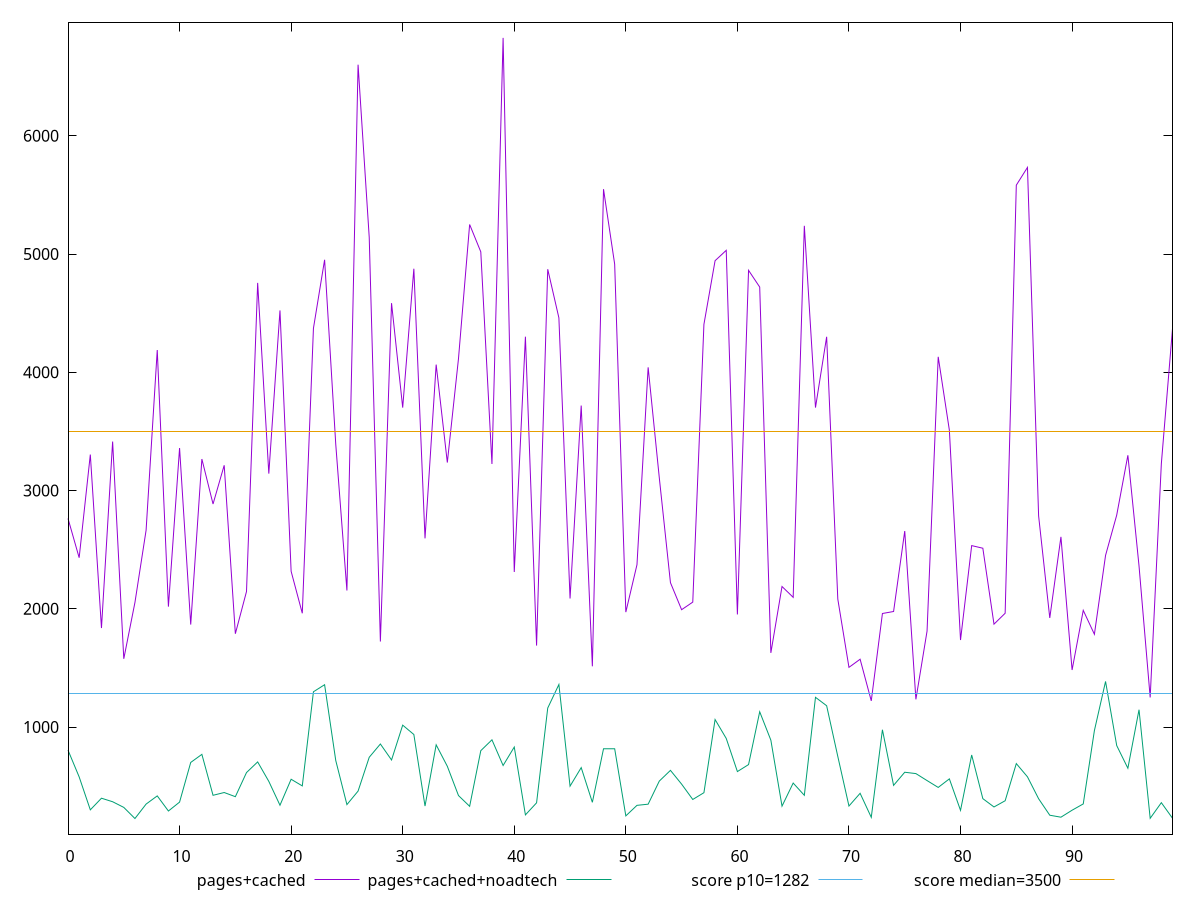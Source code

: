 reset

$pagesCached <<EOF
0 2763.784
1 2432.084
2 3304.4599999999996
3 1837.503999999999
4 3414.0840000000017
5 1577.3399999999997
6 2053.772
7 2664.2639999999988
8 4188.251999999999
9 2018.2879999999998
10 3359.4840000000004
11 1866.6199999999992
12 3266.3999999999987
13 2886.1959999999985
14 3213.66
15 1789.3159999999996
16 2146.3719999999994
17 4755.907999999999
18 3143.3159999999984
19 4523.1359999999995
20 2317.0319999999992
21 1962.327999999999
22 4372.336000000001
23 4951.483999999999
24 3390.919999999998
25 2154.9839999999995
26 6600.983999999997
27 5140.491999999998
28 1723.3999999999996
29 4584.8240000000005
30 3701.407999999998
31 4875.7519999999995
32 2595.6520000000005
33 4065.039999999999
34 3237.0919999999983
35 4115.212
36 5249.816
37 5018.463999999998
38 3224.9079999999994
39 6827.584
40 2311.524
41 4300.879999999999
42 1689.272
43 4871.523999999999
44 4460.343999999999
45 2087.1439999999993
46 3718.9120000000007
47 1513.8359999999993
48 5548.48
49 4914.011999999998
50 1972.0079999999991
51 2373.131999999999
52 4041.844
53 3107.723999999997
54 2221.151999999999
55 1992.503999999999
56 2056.8039999999987
57 4405.480000000001
58 4943.627999999999
59 5031.391999999998
60 1952.0999999999995
61 4862.24
62 4720.712000000001
63 1627.3280000000002
64 2188.7079999999996
65 2096.9239999999995
66 5238.508
67 3701.5240000000003
68 4300.236
69 2082.067999999999
70 1505.0400000000002
71 1573.72
72 1221.6720000000003
73 1960.4079999999994
74 1977.3119999999994
75 2657.6479999999992
76 1234.268
77 1811.4319999999996
78 4130.836000000001
79 3510.4640000000018
80 1736.1239999999984
81 2534.527999999999
82 2512.3119999999994
83 1870.2479999999987
84 1962.5319999999997
85 5582.423999999997
86 5732.491999999998
87 2785.712
88 1922.812
89 2608.5119999999997
90 1482.7720000000002
91 1987.0079999999994
92 1784.5720000000001
93 2451.695999999999
94 2792.395999999999
95 3298.443999999999
96 2362.54
97 1250.3760000000007
98 3226.960000000001
99 4367.903999999999
EOF

$pagesCachedNoadtech <<EOF
0 804.8639999999998
1 578.5840000000001
2 300.10400000000004
3 398.46799999999996
4 368.5999999999999
5 320.768
6 226.724
7 348.744
8 418.024
9 290.27199999999993
10 365.448
11 700.8199999999999
12 769.2840000000002
13 423.07600000000014
14 446.58399999999995
15 411.34799999999996
16 615.364
17 705.336
18 540.5800000000002
19 339.1199999999999
20 558.7359999999999
21 502.452
22 1298.728
23 1358.132
24 717.3
25 344.46799999999996
26 458.63599999999997
27 744.5840000000001
28 856.8760000000001
29 721.7440000000001
30 1016.1439999999998
31 937.1520000000002
32 331.944
33 849.8560000000001
34 668.3520000000001
35 420.952
36 330.008
37 800.4080000000002
38 892.3040000000001
39 675.1000000000001
40 831.156
41 257.52799999999996
42 359.40399999999994
43 1160.9560000000001
44 1360.0079999999998
45 500.404
46 657.272
47 363.67600000000004
48 816.3639999999999
49 816.676
50 248.99200000000002
51 338.164
52 347.96799999999996
53 543.2239999999999
54 633.9640000000002
55 517.504
56 387.79200000000003
57 445.02399999999994
58 1063.728
59 903.8760000000002
60 623.696
61 682.7880000000002
62 1129.384
63 889.0959999999999
64 331.44399999999996
65 526.648
66 422.9759999999999
67 1251.592
68 1180.2719999999995
69 751.512
70 332.3640000000001
71 439.924
72 236.68399999999997
73 977.496
74 506.984
75 618.0999999999999
76 606.6
77 547.6039999999999
78 489.6239999999999
79 562.068
80 295.688
81 764.1800000000001
82 394.872
83 324.40000000000003
84 376.952
85 691.2
86 579.288
87 394.04
88 254.61599999999999
89 237.92800000000003
90 296.956
91 350.15200000000004
92 970.4359999999999
93 1385.86
94 843.7320000000002
95 651.8240000000001
96 1146.76
97 228.48799999999994
98 360.70400000000006
99 229.216
EOF

set key outside below
set xrange [0:99]
set yrange [94.70679999999999:6959.6012]
set trange [94.70679999999999:6959.6012]
set terminal svg size 640, 520 enhanced background rgb 'white'
set output "report_00013_2021-02-09T12-04-24.940Z/bootup-time/comparison/line/1_vs_2.svg"

plot $pagesCached title "pages+cached" with line, \
     $pagesCachedNoadtech title "pages+cached+noadtech" with line, \
     1282 title "score p10=1282", \
     3500 title "score median=3500"

reset
